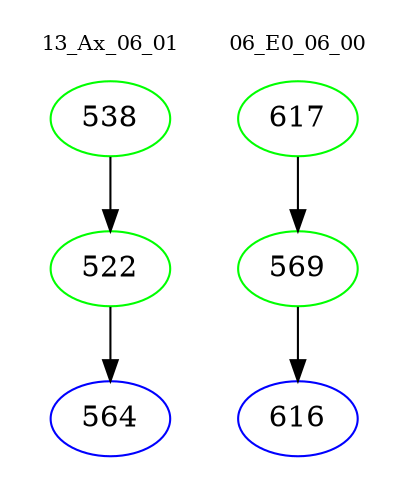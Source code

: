 digraph{
subgraph cluster_0 {
color = white
label = "13_Ax_06_01";
fontsize=10;
T0_538 [label="538", color="green"]
T0_538 -> T0_522 [color="black"]
T0_522 [label="522", color="green"]
T0_522 -> T0_564 [color="black"]
T0_564 [label="564", color="blue"]
}
subgraph cluster_1 {
color = white
label = "06_E0_06_00";
fontsize=10;
T1_617 [label="617", color="green"]
T1_617 -> T1_569 [color="black"]
T1_569 [label="569", color="green"]
T1_569 -> T1_616 [color="black"]
T1_616 [label="616", color="blue"]
}
}

